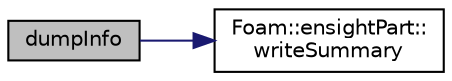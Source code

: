 digraph "dumpInfo"
{
  bgcolor="transparent";
  edge [fontname="Helvetica",fontsize="10",labelfontname="Helvetica",labelfontsize="10"];
  node [fontname="Helvetica",fontsize="10",shape=record];
  rankdir="LR";
  Node1 [label="dumpInfo",height=0.2,width=0.4,color="black", fillcolor="grey75", style="filled" fontcolor="black"];
  Node1 -> Node2 [color="midnightblue",fontsize="10",style="solid",fontname="Helvetica"];
  Node2 [label="Foam::ensightPart::\lwriteSummary",height=0.2,width=0.4,color="black",URL="$classFoam_1_1ensightPart.html#a89d6f8e26960b64ebeeec80bf28030b9",tooltip="Write summary information about the object. "];
}
